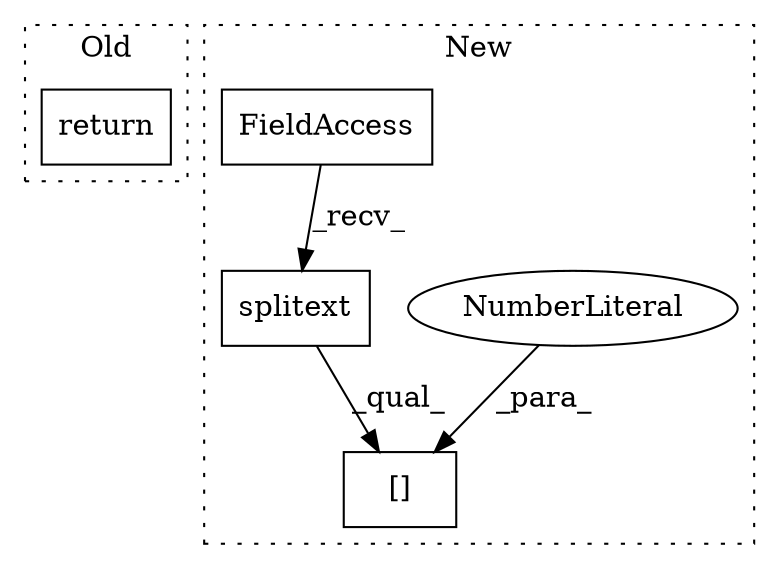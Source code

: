 digraph G {
subgraph cluster0 {
1 [label="return" a="41" s="8200" l="7" shape="box"];
label = "Old";
style="dotted";
}
subgraph cluster1 {
2 [label="splitext" a="32" s="8265,8301" l="9,1" shape="box"];
3 [label="[]" a="2" s="8257,8304" l="46,1" shape="box"];
4 [label="NumberLiteral" a="34" s="8303" l="1" shape="ellipse"];
5 [label="FieldAccess" a="22" s="8257" l="7" shape="box"];
label = "New";
style="dotted";
}
2 -> 3 [label="_qual_"];
4 -> 3 [label="_para_"];
5 -> 2 [label="_recv_"];
}